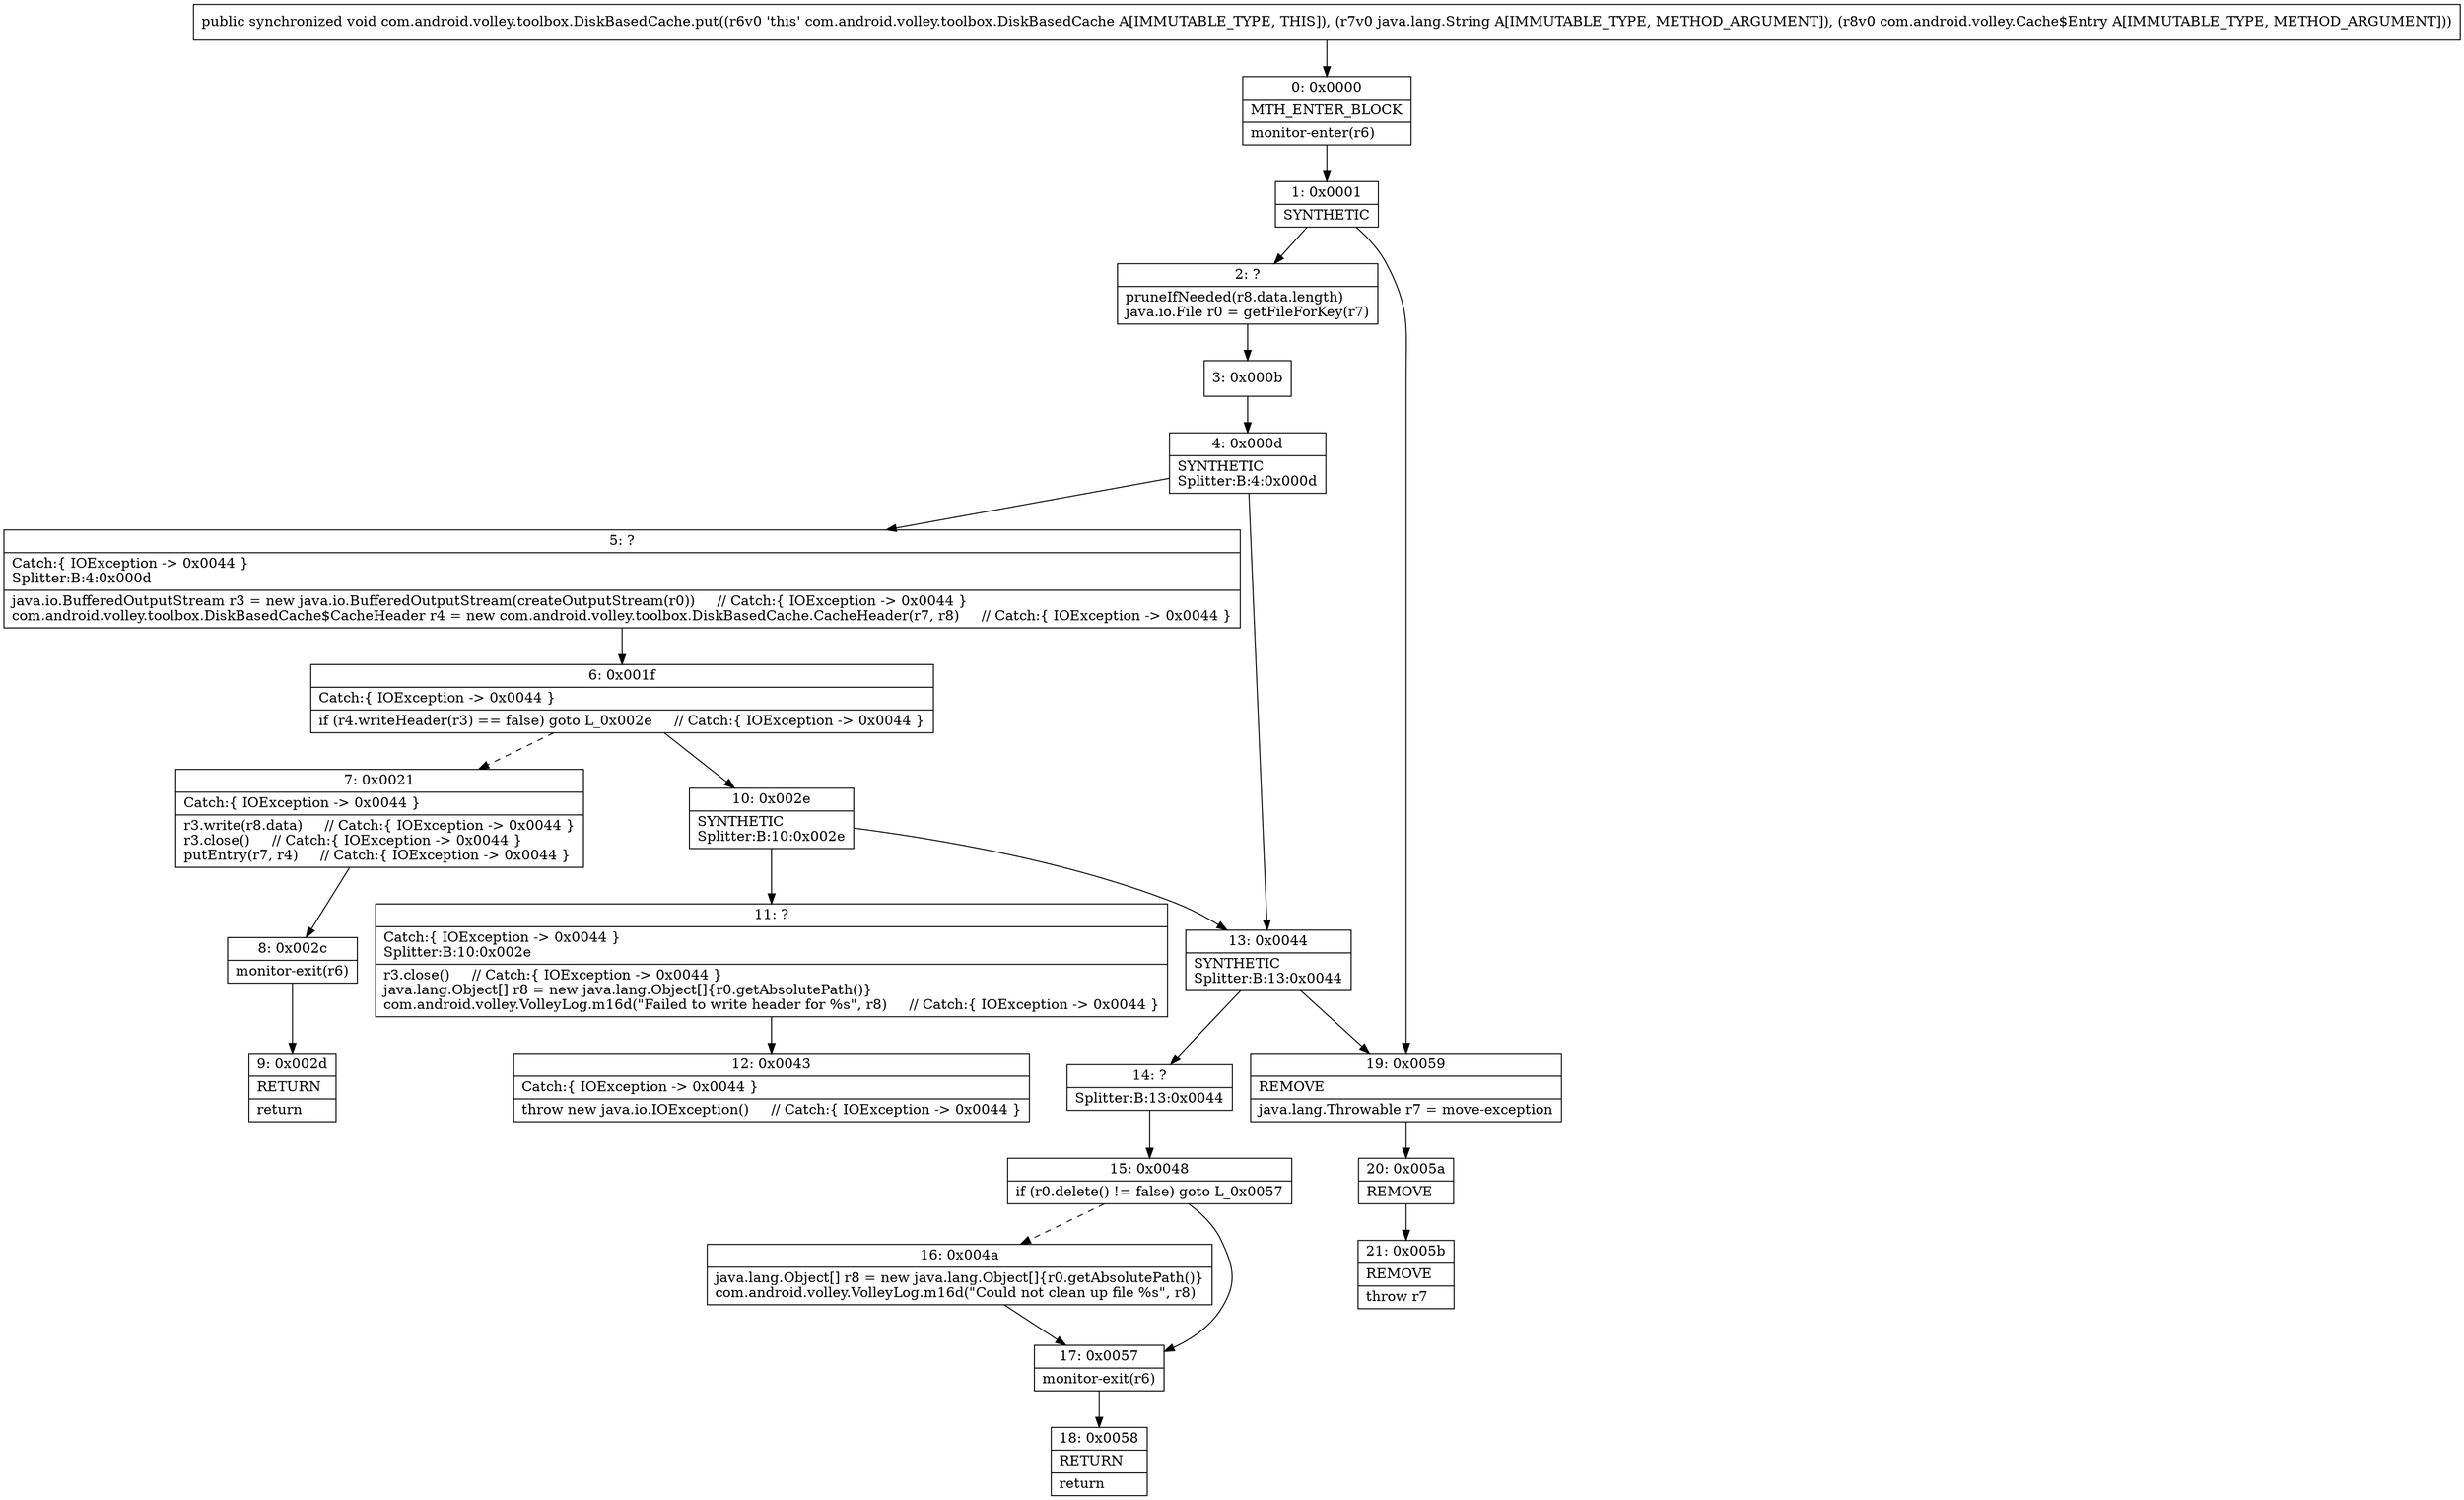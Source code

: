 digraph "CFG forcom.android.volley.toolbox.DiskBasedCache.put(Ljava\/lang\/String;Lcom\/android\/volley\/Cache$Entry;)V" {
Node_0 [shape=record,label="{0\:\ 0x0000|MTH_ENTER_BLOCK\l|monitor\-enter(r6)\l}"];
Node_1 [shape=record,label="{1\:\ 0x0001|SYNTHETIC\l}"];
Node_2 [shape=record,label="{2\:\ ?|pruneIfNeeded(r8.data.length)\ljava.io.File r0 = getFileForKey(r7)\l}"];
Node_3 [shape=record,label="{3\:\ 0x000b}"];
Node_4 [shape=record,label="{4\:\ 0x000d|SYNTHETIC\lSplitter:B:4:0x000d\l}"];
Node_5 [shape=record,label="{5\:\ ?|Catch:\{ IOException \-\> 0x0044 \}\lSplitter:B:4:0x000d\l|java.io.BufferedOutputStream r3 = new java.io.BufferedOutputStream(createOutputStream(r0))     \/\/ Catch:\{ IOException \-\> 0x0044 \}\lcom.android.volley.toolbox.DiskBasedCache$CacheHeader r4 = new com.android.volley.toolbox.DiskBasedCache.CacheHeader(r7, r8)     \/\/ Catch:\{ IOException \-\> 0x0044 \}\l}"];
Node_6 [shape=record,label="{6\:\ 0x001f|Catch:\{ IOException \-\> 0x0044 \}\l|if (r4.writeHeader(r3) == false) goto L_0x002e     \/\/ Catch:\{ IOException \-\> 0x0044 \}\l}"];
Node_7 [shape=record,label="{7\:\ 0x0021|Catch:\{ IOException \-\> 0x0044 \}\l|r3.write(r8.data)     \/\/ Catch:\{ IOException \-\> 0x0044 \}\lr3.close()     \/\/ Catch:\{ IOException \-\> 0x0044 \}\lputEntry(r7, r4)     \/\/ Catch:\{ IOException \-\> 0x0044 \}\l}"];
Node_8 [shape=record,label="{8\:\ 0x002c|monitor\-exit(r6)\l}"];
Node_9 [shape=record,label="{9\:\ 0x002d|RETURN\l|return\l}"];
Node_10 [shape=record,label="{10\:\ 0x002e|SYNTHETIC\lSplitter:B:10:0x002e\l}"];
Node_11 [shape=record,label="{11\:\ ?|Catch:\{ IOException \-\> 0x0044 \}\lSplitter:B:10:0x002e\l|r3.close()     \/\/ Catch:\{ IOException \-\> 0x0044 \}\ljava.lang.Object[] r8 = new java.lang.Object[]\{r0.getAbsolutePath()\}\lcom.android.volley.VolleyLog.m16d(\"Failed to write header for %s\", r8)     \/\/ Catch:\{ IOException \-\> 0x0044 \}\l}"];
Node_12 [shape=record,label="{12\:\ 0x0043|Catch:\{ IOException \-\> 0x0044 \}\l|throw new java.io.IOException()     \/\/ Catch:\{ IOException \-\> 0x0044 \}\l}"];
Node_13 [shape=record,label="{13\:\ 0x0044|SYNTHETIC\lSplitter:B:13:0x0044\l}"];
Node_14 [shape=record,label="{14\:\ ?|Splitter:B:13:0x0044\l}"];
Node_15 [shape=record,label="{15\:\ 0x0048|if (r0.delete() != false) goto L_0x0057\l}"];
Node_16 [shape=record,label="{16\:\ 0x004a|java.lang.Object[] r8 = new java.lang.Object[]\{r0.getAbsolutePath()\}\lcom.android.volley.VolleyLog.m16d(\"Could not clean up file %s\", r8)\l}"];
Node_17 [shape=record,label="{17\:\ 0x0057|monitor\-exit(r6)\l}"];
Node_18 [shape=record,label="{18\:\ 0x0058|RETURN\l|return\l}"];
Node_19 [shape=record,label="{19\:\ 0x0059|REMOVE\l|java.lang.Throwable r7 = move\-exception\l}"];
Node_20 [shape=record,label="{20\:\ 0x005a|REMOVE\l}"];
Node_21 [shape=record,label="{21\:\ 0x005b|REMOVE\l|throw r7\l}"];
MethodNode[shape=record,label="{public synchronized void com.android.volley.toolbox.DiskBasedCache.put((r6v0 'this' com.android.volley.toolbox.DiskBasedCache A[IMMUTABLE_TYPE, THIS]), (r7v0 java.lang.String A[IMMUTABLE_TYPE, METHOD_ARGUMENT]), (r8v0 com.android.volley.Cache$Entry A[IMMUTABLE_TYPE, METHOD_ARGUMENT])) }"];
MethodNode -> Node_0;
Node_0 -> Node_1;
Node_1 -> Node_2;
Node_1 -> Node_19;
Node_2 -> Node_3;
Node_3 -> Node_4;
Node_4 -> Node_5;
Node_4 -> Node_13;
Node_5 -> Node_6;
Node_6 -> Node_7[style=dashed];
Node_6 -> Node_10;
Node_7 -> Node_8;
Node_8 -> Node_9;
Node_10 -> Node_11;
Node_10 -> Node_13;
Node_11 -> Node_12;
Node_13 -> Node_14;
Node_13 -> Node_19;
Node_14 -> Node_15;
Node_15 -> Node_16[style=dashed];
Node_15 -> Node_17;
Node_16 -> Node_17;
Node_17 -> Node_18;
Node_19 -> Node_20;
Node_20 -> Node_21;
}

